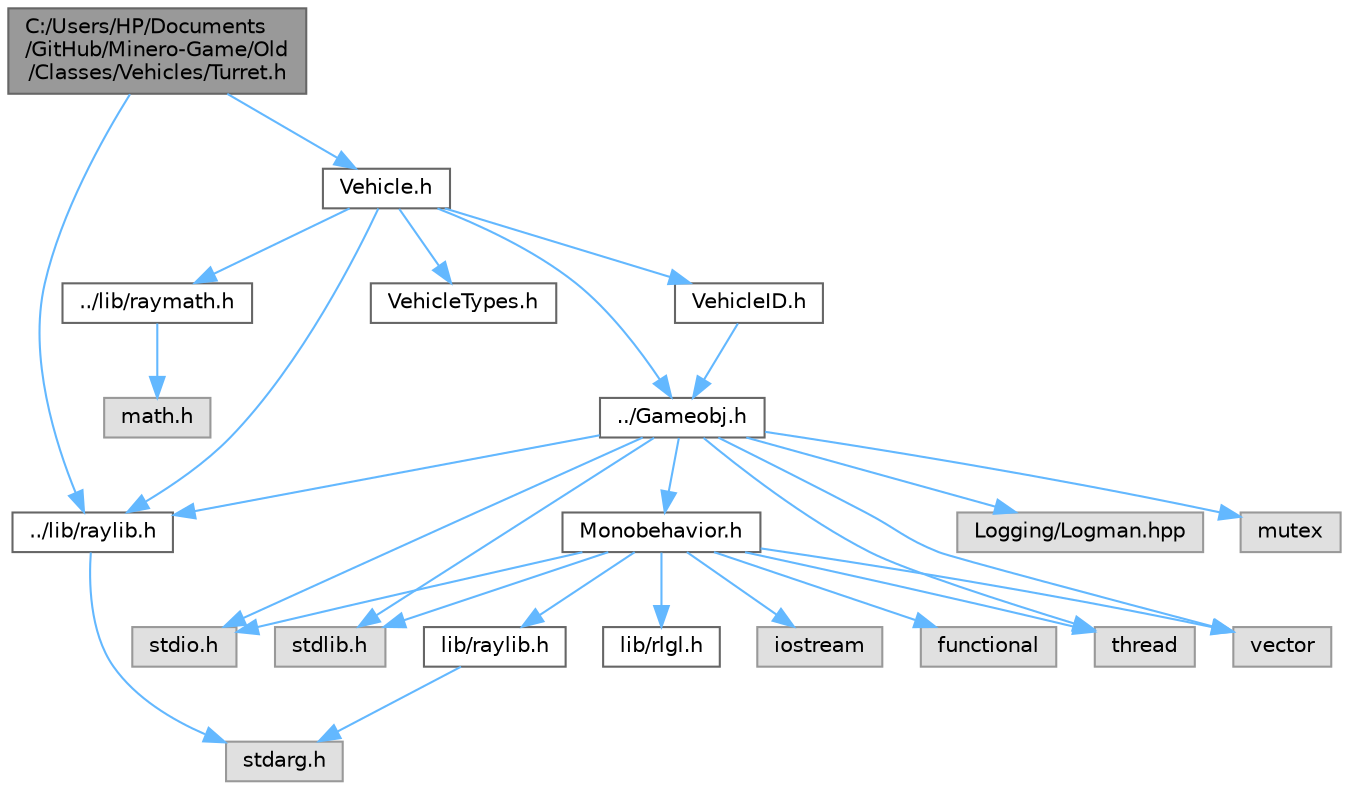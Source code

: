 digraph "C:/Users/HP/Documents/GitHub/Minero-Game/Old/Classes/Vehicles/Turret.h"
{
 // LATEX_PDF_SIZE
  bgcolor="transparent";
  edge [fontname=Helvetica,fontsize=10,labelfontname=Helvetica,labelfontsize=10];
  node [fontname=Helvetica,fontsize=10,shape=box,height=0.2,width=0.4];
  Node1 [id="Node000001",label="C:/Users/HP/Documents\l/GitHub/Minero-Game/Old\l/Classes/Vehicles/Turret.h",height=0.2,width=0.4,color="gray40", fillcolor="grey60", style="filled", fontcolor="black",tooltip=" "];
  Node1 -> Node2 [id="edge55_Node000001_Node000002",color="steelblue1",style="solid",tooltip=" "];
  Node2 [id="Node000002",label="Vehicle.h",height=0.2,width=0.4,color="grey40", fillcolor="white", style="filled",URL="$_old_2_classes_2_vehicles_2_vehicle_8h.html",tooltip=" "];
  Node2 -> Node3 [id="edge56_Node000002_Node000003",color="steelblue1",style="solid",tooltip=" "];
  Node3 [id="Node000003",label="../lib/raylib.h",height=0.2,width=0.4,color="grey40", fillcolor="white", style="filled",URL="$_old_2_classes_2lib_2raylib_8h.html",tooltip=" "];
  Node3 -> Node4 [id="edge57_Node000003_Node000004",color="steelblue1",style="solid",tooltip=" "];
  Node4 [id="Node000004",label="stdarg.h",height=0.2,width=0.4,color="grey60", fillcolor="#E0E0E0", style="filled",tooltip=" "];
  Node2 -> Node5 [id="edge58_Node000002_Node000005",color="steelblue1",style="solid",tooltip=" "];
  Node5 [id="Node000005",label="../lib/raymath.h",height=0.2,width=0.4,color="grey40", fillcolor="white", style="filled",URL="$_old_2_classes_2lib_2raymath_8h.html",tooltip=" "];
  Node5 -> Node6 [id="edge59_Node000005_Node000006",color="steelblue1",style="solid",tooltip=" "];
  Node6 [id="Node000006",label="math.h",height=0.2,width=0.4,color="grey60", fillcolor="#E0E0E0", style="filled",tooltip=" "];
  Node2 -> Node7 [id="edge60_Node000002_Node000007",color="steelblue1",style="solid",tooltip=" "];
  Node7 [id="Node000007",label="../Gameobj.h",height=0.2,width=0.4,color="grey40", fillcolor="white", style="filled",URL="$_old_2_classes_2_gameobj_8h.html",tooltip=" "];
  Node7 -> Node3 [id="edge61_Node000007_Node000003",color="steelblue1",style="solid",tooltip=" "];
  Node7 -> Node8 [id="edge62_Node000007_Node000008",color="steelblue1",style="solid",tooltip=" "];
  Node8 [id="Node000008",label="Monobehavior.h",height=0.2,width=0.4,color="grey40", fillcolor="white", style="filled",URL="$_monobehavior_8h.html",tooltip=" "];
  Node8 -> Node9 [id="edge63_Node000008_Node000009",color="steelblue1",style="solid",tooltip=" "];
  Node9 [id="Node000009",label="lib/raylib.h",height=0.2,width=0.4,color="grey40", fillcolor="white", style="filled",URL="$_classes_2lib_2raylib_8h.html",tooltip=" "];
  Node9 -> Node4 [id="edge64_Node000009_Node000004",color="steelblue1",style="solid",tooltip=" "];
  Node8 -> Node10 [id="edge65_Node000008_Node000010",color="steelblue1",style="solid",tooltip=" "];
  Node10 [id="Node000010",label="lib/rlgl.h",height=0.2,width=0.4,color="grey40", fillcolor="white", style="filled",URL="$_classes_2lib_2rlgl_8h.html",tooltip=" "];
  Node8 -> Node11 [id="edge66_Node000008_Node000011",color="steelblue1",style="solid",tooltip=" "];
  Node11 [id="Node000011",label="stdio.h",height=0.2,width=0.4,color="grey60", fillcolor="#E0E0E0", style="filled",tooltip=" "];
  Node8 -> Node12 [id="edge67_Node000008_Node000012",color="steelblue1",style="solid",tooltip=" "];
  Node12 [id="Node000012",label="stdlib.h",height=0.2,width=0.4,color="grey60", fillcolor="#E0E0E0", style="filled",tooltip=" "];
  Node8 -> Node13 [id="edge68_Node000008_Node000013",color="steelblue1",style="solid",tooltip=" "];
  Node13 [id="Node000013",label="iostream",height=0.2,width=0.4,color="grey60", fillcolor="#E0E0E0", style="filled",tooltip=" "];
  Node8 -> Node14 [id="edge69_Node000008_Node000014",color="steelblue1",style="solid",tooltip=" "];
  Node14 [id="Node000014",label="thread",height=0.2,width=0.4,color="grey60", fillcolor="#E0E0E0", style="filled",tooltip=" "];
  Node8 -> Node15 [id="edge70_Node000008_Node000015",color="steelblue1",style="solid",tooltip=" "];
  Node15 [id="Node000015",label="vector",height=0.2,width=0.4,color="grey60", fillcolor="#E0E0E0", style="filled",tooltip=" "];
  Node8 -> Node16 [id="edge71_Node000008_Node000016",color="steelblue1",style="solid",tooltip=" "];
  Node16 [id="Node000016",label="functional",height=0.2,width=0.4,color="grey60", fillcolor="#E0E0E0", style="filled",tooltip=" "];
  Node7 -> Node17 [id="edge72_Node000007_Node000017",color="steelblue1",style="solid",tooltip=" "];
  Node17 [id="Node000017",label="Logging/Logman.hpp",height=0.2,width=0.4,color="grey60", fillcolor="#E0E0E0", style="filled",tooltip=" "];
  Node7 -> Node11 [id="edge73_Node000007_Node000011",color="steelblue1",style="solid",tooltip=" "];
  Node7 -> Node12 [id="edge74_Node000007_Node000012",color="steelblue1",style="solid",tooltip=" "];
  Node7 -> Node15 [id="edge75_Node000007_Node000015",color="steelblue1",style="solid",tooltip=" "];
  Node7 -> Node14 [id="edge76_Node000007_Node000014",color="steelblue1",style="solid",tooltip=" "];
  Node7 -> Node18 [id="edge77_Node000007_Node000018",color="steelblue1",style="solid",tooltip=" "];
  Node18 [id="Node000018",label="mutex",height=0.2,width=0.4,color="grey60", fillcolor="#E0E0E0", style="filled",tooltip=" "];
  Node2 -> Node19 [id="edge78_Node000002_Node000019",color="steelblue1",style="solid",tooltip=" "];
  Node19 [id="Node000019",label="VehicleID.h",height=0.2,width=0.4,color="grey40", fillcolor="white", style="filled",URL="$_old_2_classes_2_vehicles_2_vehicle_i_d_8h.html",tooltip=" "];
  Node19 -> Node7 [id="edge79_Node000019_Node000007",color="steelblue1",style="solid",tooltip=" "];
  Node2 -> Node20 [id="edge80_Node000002_Node000020",color="steelblue1",style="solid",tooltip=" "];
  Node20 [id="Node000020",label="VehicleTypes.h",height=0.2,width=0.4,color="grey40", fillcolor="white", style="filled",URL="$_old_2_classes_2_vehicles_2_vehicle_types_8h.html",tooltip=" "];
  Node1 -> Node3 [id="edge81_Node000001_Node000003",color="steelblue1",style="solid",tooltip=" "];
}
